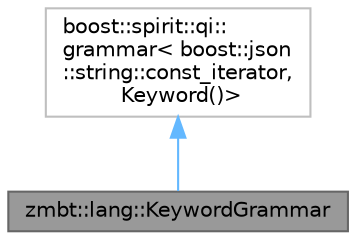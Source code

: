digraph "zmbt::lang::KeywordGrammar"
{
 // LATEX_PDF_SIZE
  bgcolor="transparent";
  edge [fontname=Helvetica,fontsize=10,labelfontname=Helvetica,labelfontsize=10];
  node [fontname=Helvetica,fontsize=10,shape=box,height=0.2,width=0.4];
  Node1 [id="Node000001",label="zmbt::lang::KeywordGrammar",height=0.2,width=0.4,color="gray40", fillcolor="grey60", style="filled", fontcolor="black",tooltip="Boost.Sirit.Qi Grammar for zmbt::lang::Keyword parsing."];
  Node2 -> Node1 [id="edge1_Node000001_Node000002",dir="back",color="steelblue1",style="solid",tooltip=" "];
  Node2 [id="Node000002",label="boost::spirit::qi::\lgrammar\< boost::json\l::string::const_iterator,\l Keyword()\>",height=0.2,width=0.4,color="grey75", fillcolor="white", style="filled",tooltip=" "];
}
